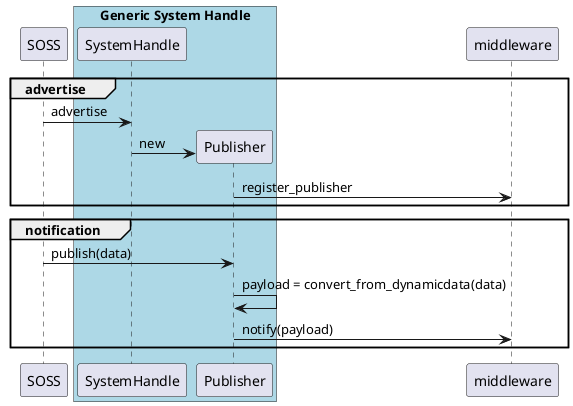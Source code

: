 @startuml


group #transparent advertise
        SOSS -> "SystemHandle" as SH : advertise
        create Publisher
        SH -> Publisher : new
        Publisher -> middleware : register_publisher
end


group #transparent notification
        SOSS -> Publisher : publish(data)
        Publisher -> Publisher : payload = convert_from_dynamicdata(data)
        Publisher -> middleware : notify(payload)
end


box "Generic System Handle" #LightBlue
        participant SH
        participant Publisher
end box


participant middleware


@enduml